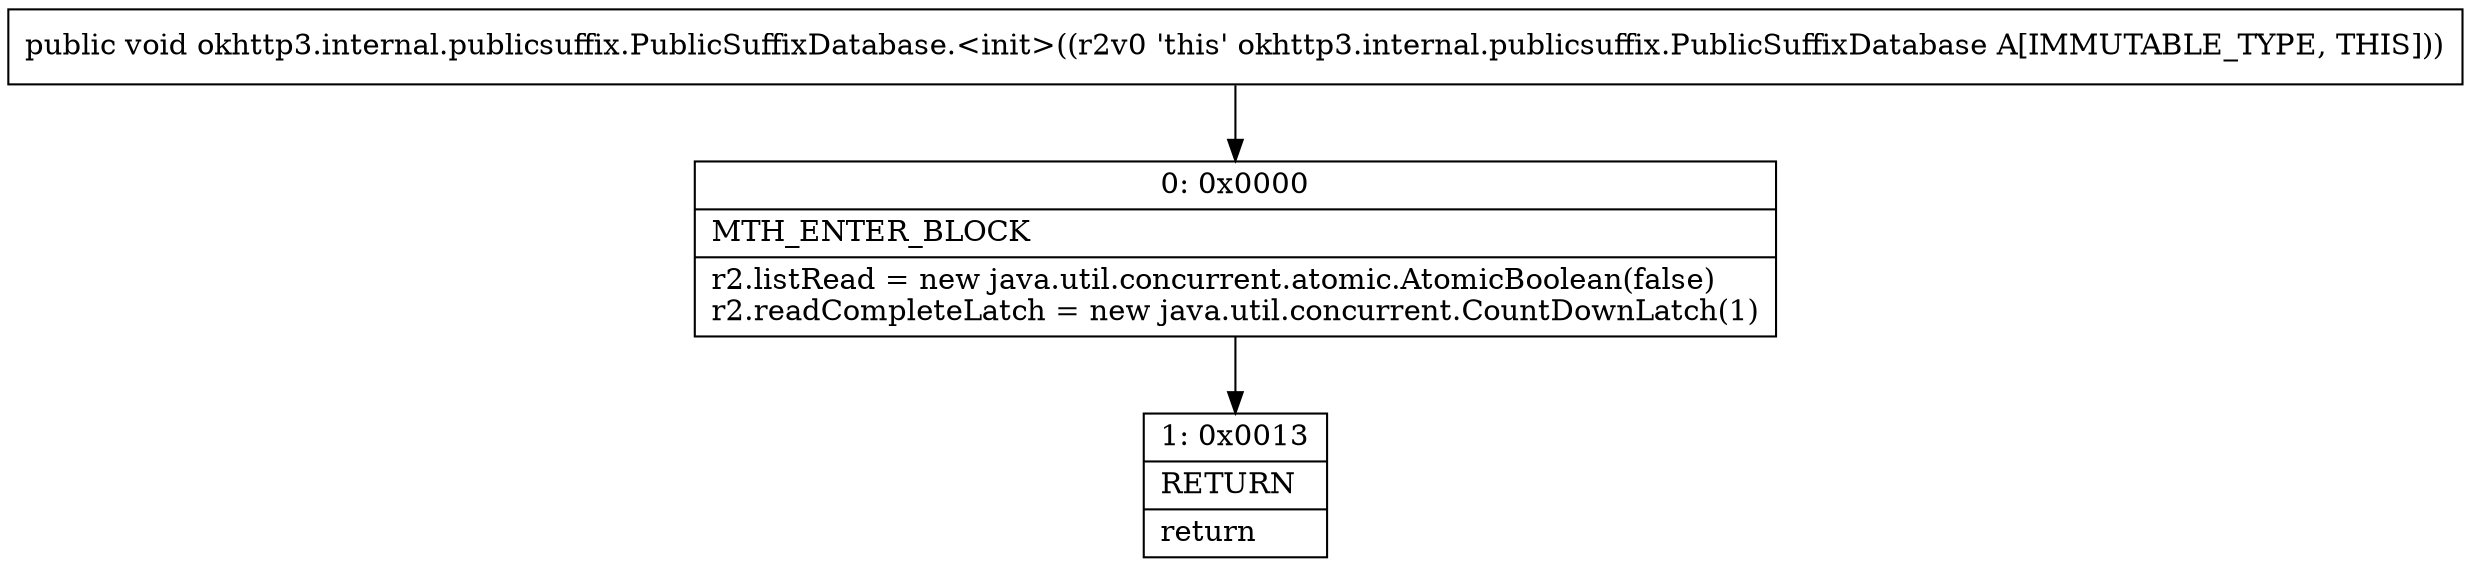 digraph "CFG forokhttp3.internal.publicsuffix.PublicSuffixDatabase.\<init\>()V" {
Node_0 [shape=record,label="{0\:\ 0x0000|MTH_ENTER_BLOCK\l|r2.listRead = new java.util.concurrent.atomic.AtomicBoolean(false)\lr2.readCompleteLatch = new java.util.concurrent.CountDownLatch(1)\l}"];
Node_1 [shape=record,label="{1\:\ 0x0013|RETURN\l|return\l}"];
MethodNode[shape=record,label="{public void okhttp3.internal.publicsuffix.PublicSuffixDatabase.\<init\>((r2v0 'this' okhttp3.internal.publicsuffix.PublicSuffixDatabase A[IMMUTABLE_TYPE, THIS])) }"];
MethodNode -> Node_0;
Node_0 -> Node_1;
}

